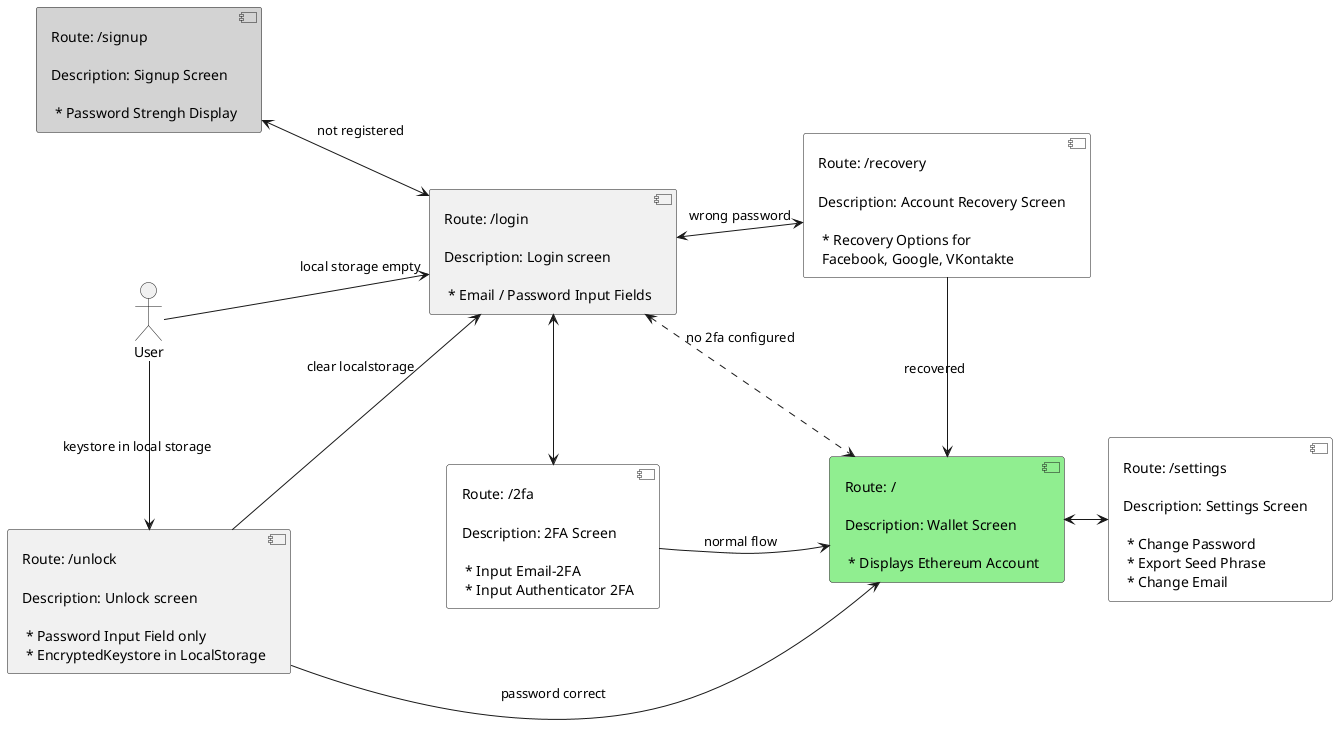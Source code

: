@startuml
component login [
Route: /login

Description: Login screen
 
 * Email / Password Input Fields
]

component signup #lightgrey [
Route: /signup

Description: Signup Screen
 
 * Password Strengh Display
]


component unlock [
Route: /unlock

Description: Unlock screen
 
 * Password Input Field only
 * EncryptedKeystore in LocalStorage
]

component 2fa #white [
Route: /2fa

Description: 2FA Screen
 
 * Input Email-2FA
 * Input Authenticator 2FA
] 


component recovery #white [
Route: /recovery

Description: Account Recovery Screen
 
 * Recovery Options for 
 Facebook, Google, VKontakte
]

component wallet #lightgreen [
Route: /

Description: Wallet Screen

 * Displays Ethereum Account
]

component settings #white [
Route: /settings

Description: Settings Screen

 * Change Password
 * Export Seed Phrase
 * Change Email
]

'skinparam linetype ortho
left to right direction
'top to down direction
skinparam nodesep 150
skinparam ranksep 10
:User: -> login:local storage empty
:User: -> unlock:keystore in local storage
unlock -d->login:clear localstorage
unlock -d->wallet:password correct
login <-u-> signup:not registered
login <-r-> 2fa
login <-d-> recovery: wrong password
login <..> wallet: no 2fa configured
recovery -r-> wallet: recovered
2fa -d-> wallet: normal flow
wallet <-d-> settings



@enduml